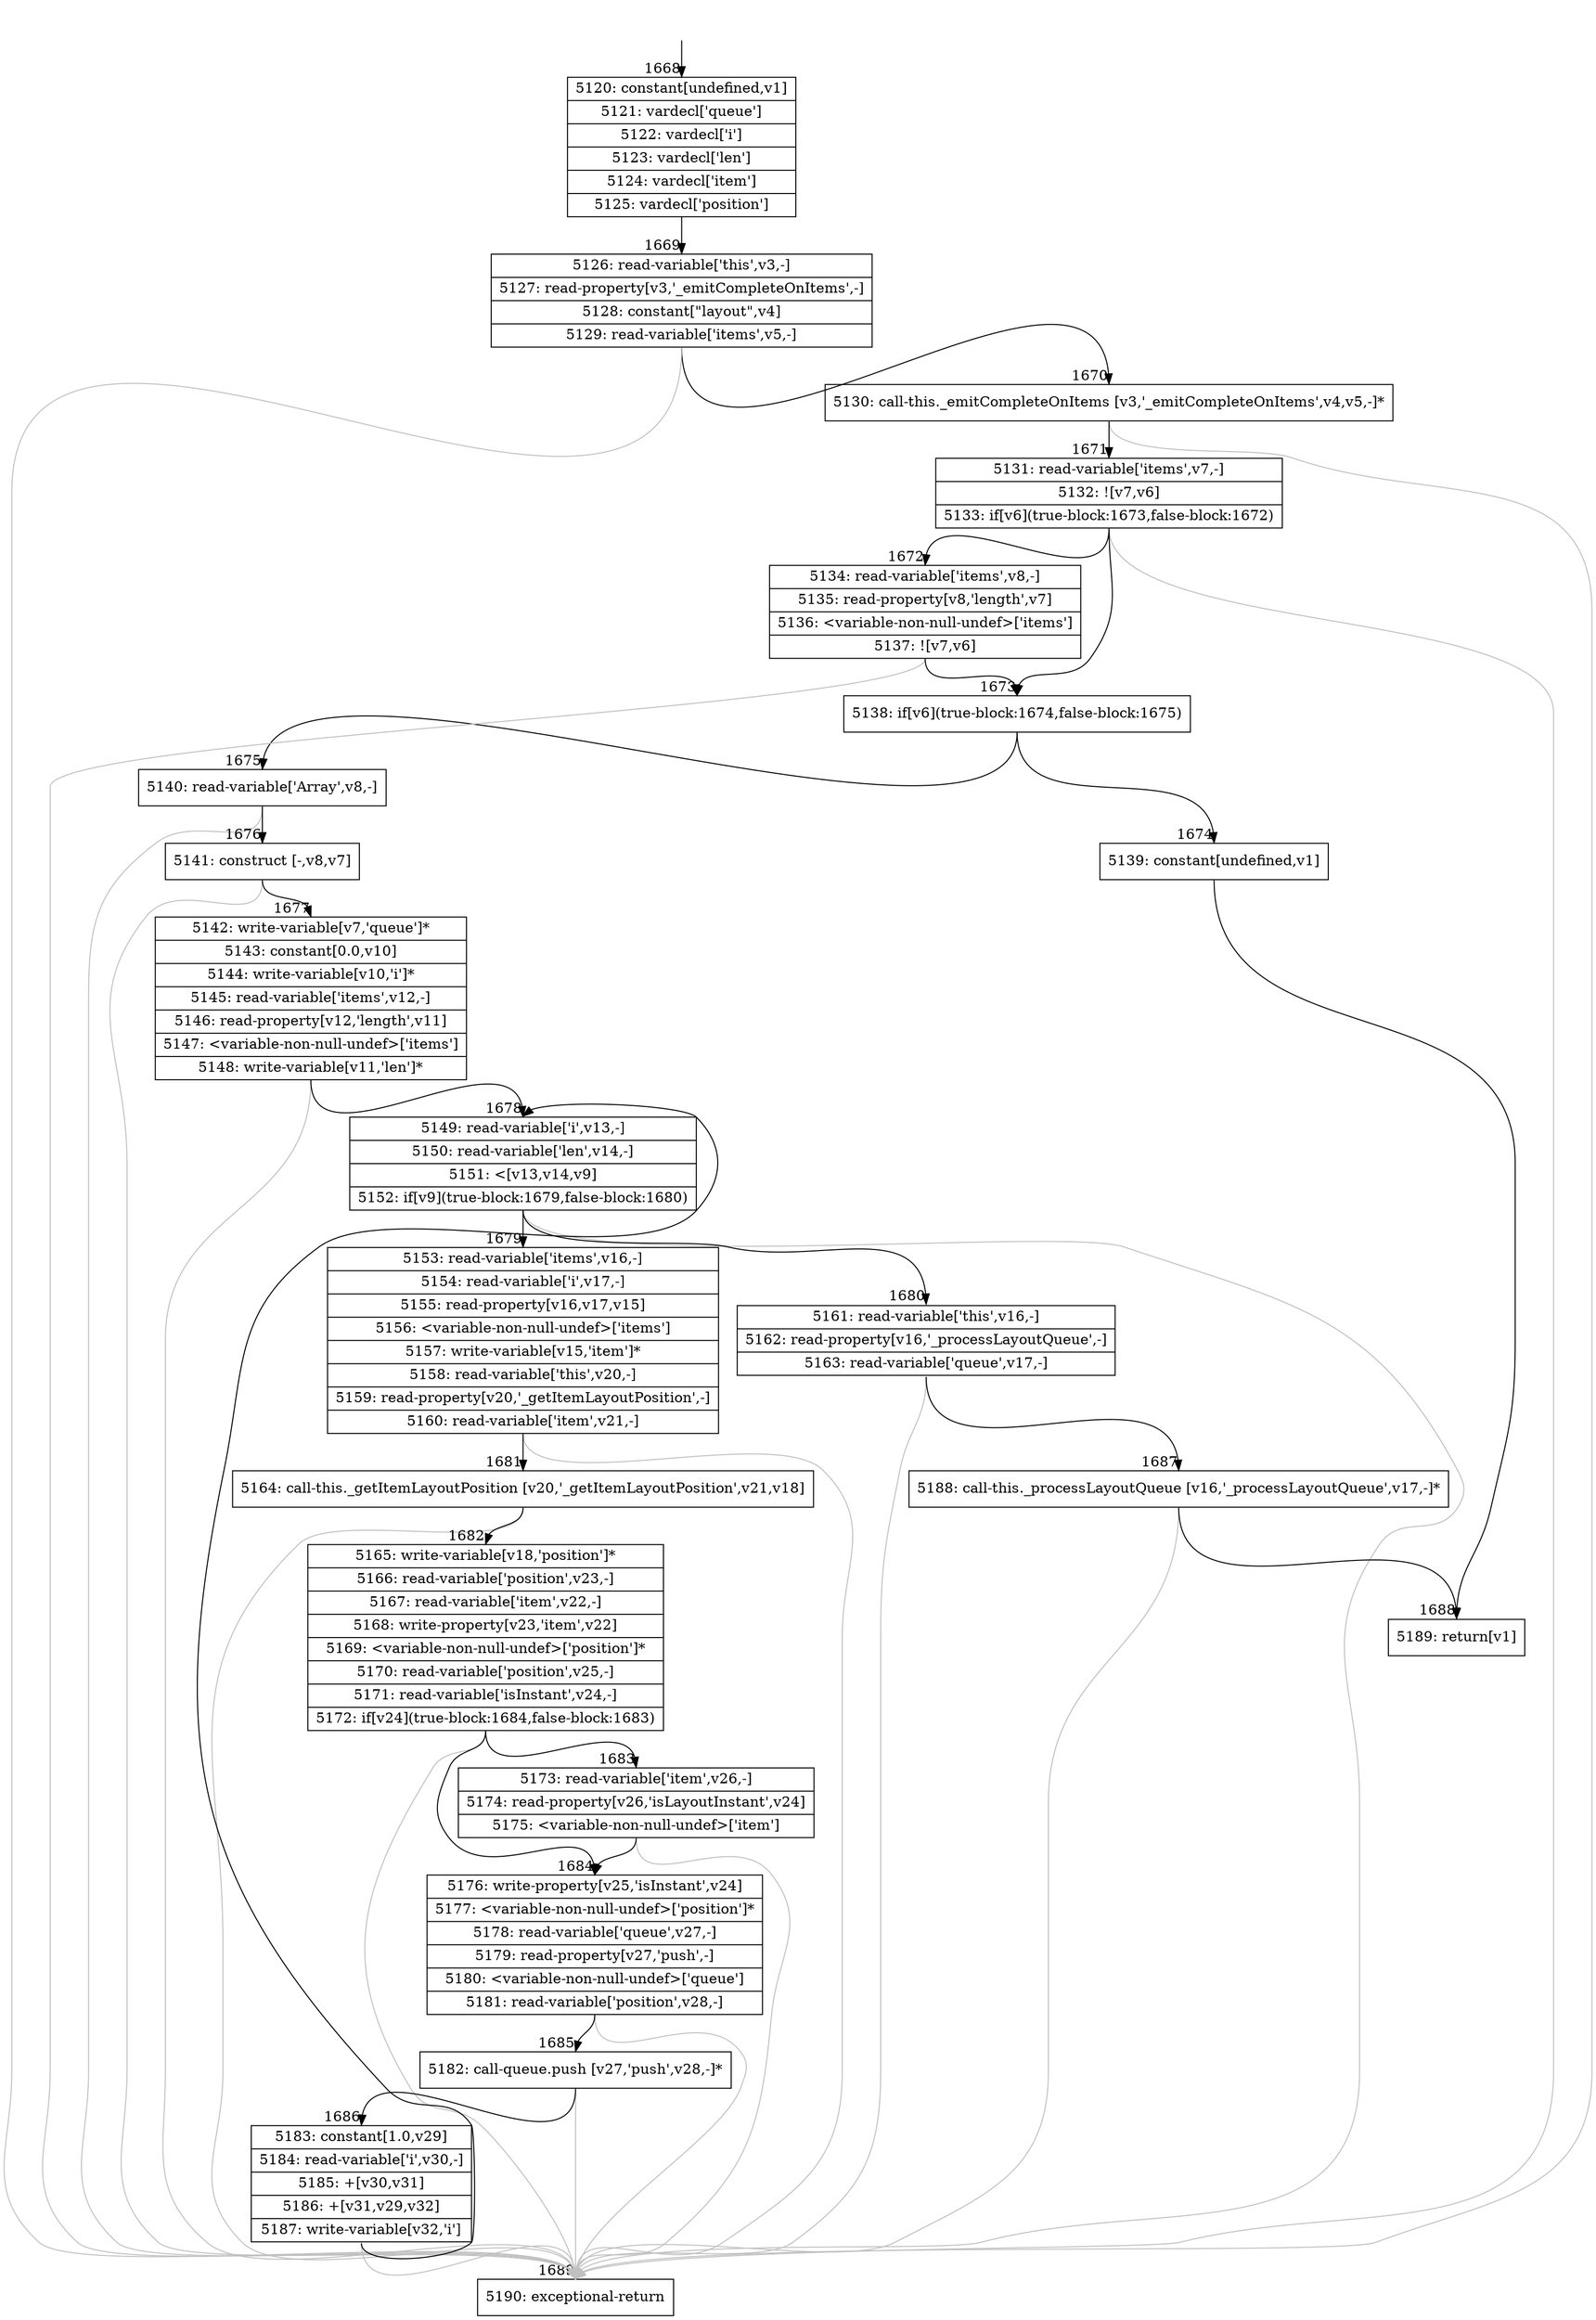 digraph {
rankdir="TD"
BB_entry152[shape=none,label=""];
BB_entry152 -> BB1668 [tailport=s, headport=n, headlabel="    1668"]
BB1668 [shape=record label="{5120: constant[undefined,v1]|5121: vardecl['queue']|5122: vardecl['i']|5123: vardecl['len']|5124: vardecl['item']|5125: vardecl['position']}" ] 
BB1668 -> BB1669 [tailport=s, headport=n, headlabel="      1669"]
BB1669 [shape=record label="{5126: read-variable['this',v3,-]|5127: read-property[v3,'_emitCompleteOnItems',-]|5128: constant[\"layout\",v4]|5129: read-variable['items',v5,-]}" ] 
BB1669 -> BB1670 [tailport=s, headport=n, headlabel="      1670"]
BB1669 -> BB1689 [tailport=s, headport=n, color=gray, headlabel="      1689"]
BB1670 [shape=record label="{5130: call-this._emitCompleteOnItems [v3,'_emitCompleteOnItems',v4,v5,-]*}" ] 
BB1670 -> BB1671 [tailport=s, headport=n, headlabel="      1671"]
BB1670 -> BB1689 [tailport=s, headport=n, color=gray]
BB1671 [shape=record label="{5131: read-variable['items',v7,-]|5132: ![v7,v6]|5133: if[v6](true-block:1673,false-block:1672)}" ] 
BB1671 -> BB1673 [tailport=s, headport=n, headlabel="      1673"]
BB1671 -> BB1672 [tailport=s, headport=n, headlabel="      1672"]
BB1671 -> BB1689 [tailport=s, headport=n, color=gray]
BB1672 [shape=record label="{5134: read-variable['items',v8,-]|5135: read-property[v8,'length',v7]|5136: \<variable-non-null-undef\>['items']|5137: ![v7,v6]}" ] 
BB1672 -> BB1673 [tailport=s, headport=n]
BB1672 -> BB1689 [tailport=s, headport=n, color=gray]
BB1673 [shape=record label="{5138: if[v6](true-block:1674,false-block:1675)}" ] 
BB1673 -> BB1674 [tailport=s, headport=n, headlabel="      1674"]
BB1673 -> BB1675 [tailport=s, headport=n, headlabel="      1675"]
BB1674 [shape=record label="{5139: constant[undefined,v1]}" ] 
BB1674 -> BB1688 [tailport=s, headport=n, headlabel="      1688"]
BB1675 [shape=record label="{5140: read-variable['Array',v8,-]}" ] 
BB1675 -> BB1676 [tailport=s, headport=n, headlabel="      1676"]
BB1675 -> BB1689 [tailport=s, headport=n, color=gray]
BB1676 [shape=record label="{5141: construct [-,v8,v7]}" ] 
BB1676 -> BB1677 [tailport=s, headport=n, headlabel="      1677"]
BB1676 -> BB1689 [tailport=s, headport=n, color=gray]
BB1677 [shape=record label="{5142: write-variable[v7,'queue']*|5143: constant[0.0,v10]|5144: write-variable[v10,'i']*|5145: read-variable['items',v12,-]|5146: read-property[v12,'length',v11]|5147: \<variable-non-null-undef\>['items']|5148: write-variable[v11,'len']*}" ] 
BB1677 -> BB1678 [tailport=s, headport=n, headlabel="      1678"]
BB1677 -> BB1689 [tailport=s, headport=n, color=gray]
BB1678 [shape=record label="{5149: read-variable['i',v13,-]|5150: read-variable['len',v14,-]|5151: \<[v13,v14,v9]|5152: if[v9](true-block:1679,false-block:1680)}" ] 
BB1678 -> BB1679 [tailport=s, headport=n, headlabel="      1679"]
BB1678 -> BB1680 [tailport=s, headport=n, headlabel="      1680"]
BB1678 -> BB1689 [tailport=s, headport=n, color=gray]
BB1679 [shape=record label="{5153: read-variable['items',v16,-]|5154: read-variable['i',v17,-]|5155: read-property[v16,v17,v15]|5156: \<variable-non-null-undef\>['items']|5157: write-variable[v15,'item']*|5158: read-variable['this',v20,-]|5159: read-property[v20,'_getItemLayoutPosition',-]|5160: read-variable['item',v21,-]}" ] 
BB1679 -> BB1681 [tailport=s, headport=n, headlabel="      1681"]
BB1679 -> BB1689 [tailport=s, headport=n, color=gray]
BB1680 [shape=record label="{5161: read-variable['this',v16,-]|5162: read-property[v16,'_processLayoutQueue',-]|5163: read-variable['queue',v17,-]}" ] 
BB1680 -> BB1687 [tailport=s, headport=n, headlabel="      1687"]
BB1680 -> BB1689 [tailport=s, headport=n, color=gray]
BB1681 [shape=record label="{5164: call-this._getItemLayoutPosition [v20,'_getItemLayoutPosition',v21,v18]}" ] 
BB1681 -> BB1682 [tailport=s, headport=n, headlabel="      1682"]
BB1681 -> BB1689 [tailport=s, headport=n, color=gray]
BB1682 [shape=record label="{5165: write-variable[v18,'position']*|5166: read-variable['position',v23,-]|5167: read-variable['item',v22,-]|5168: write-property[v23,'item',v22]|5169: \<variable-non-null-undef\>['position']*|5170: read-variable['position',v25,-]|5171: read-variable['isInstant',v24,-]|5172: if[v24](true-block:1684,false-block:1683)}" ] 
BB1682 -> BB1684 [tailport=s, headport=n, headlabel="      1684"]
BB1682 -> BB1683 [tailport=s, headport=n, headlabel="      1683"]
BB1682 -> BB1689 [tailport=s, headport=n, color=gray]
BB1683 [shape=record label="{5173: read-variable['item',v26,-]|5174: read-property[v26,'isLayoutInstant',v24]|5175: \<variable-non-null-undef\>['item']}" ] 
BB1683 -> BB1684 [tailport=s, headport=n]
BB1683 -> BB1689 [tailport=s, headport=n, color=gray]
BB1684 [shape=record label="{5176: write-property[v25,'isInstant',v24]|5177: \<variable-non-null-undef\>['position']*|5178: read-variable['queue',v27,-]|5179: read-property[v27,'push',-]|5180: \<variable-non-null-undef\>['queue']|5181: read-variable['position',v28,-]}" ] 
BB1684 -> BB1685 [tailport=s, headport=n, headlabel="      1685"]
BB1684 -> BB1689 [tailport=s, headport=n, color=gray]
BB1685 [shape=record label="{5182: call-queue.push [v27,'push',v28,-]*}" ] 
BB1685 -> BB1686 [tailport=s, headport=n, headlabel="      1686"]
BB1685 -> BB1689 [tailport=s, headport=n, color=gray]
BB1686 [shape=record label="{5183: constant[1.0,v29]|5184: read-variable['i',v30,-]|5185: +[v30,v31]|5186: +[v31,v29,v32]|5187: write-variable[v32,'i']}" ] 
BB1686 -> BB1678 [tailport=s, headport=n]
BB1686 -> BB1689 [tailport=s, headport=n, color=gray]
BB1687 [shape=record label="{5188: call-this._processLayoutQueue [v16,'_processLayoutQueue',v17,-]*}" ] 
BB1687 -> BB1688 [tailport=s, headport=n]
BB1687 -> BB1689 [tailport=s, headport=n, color=gray]
BB1688 [shape=record label="{5189: return[v1]}" ] 
BB1689 [shape=record label="{5190: exceptional-return}" ] 
//#$~ 2352
}
